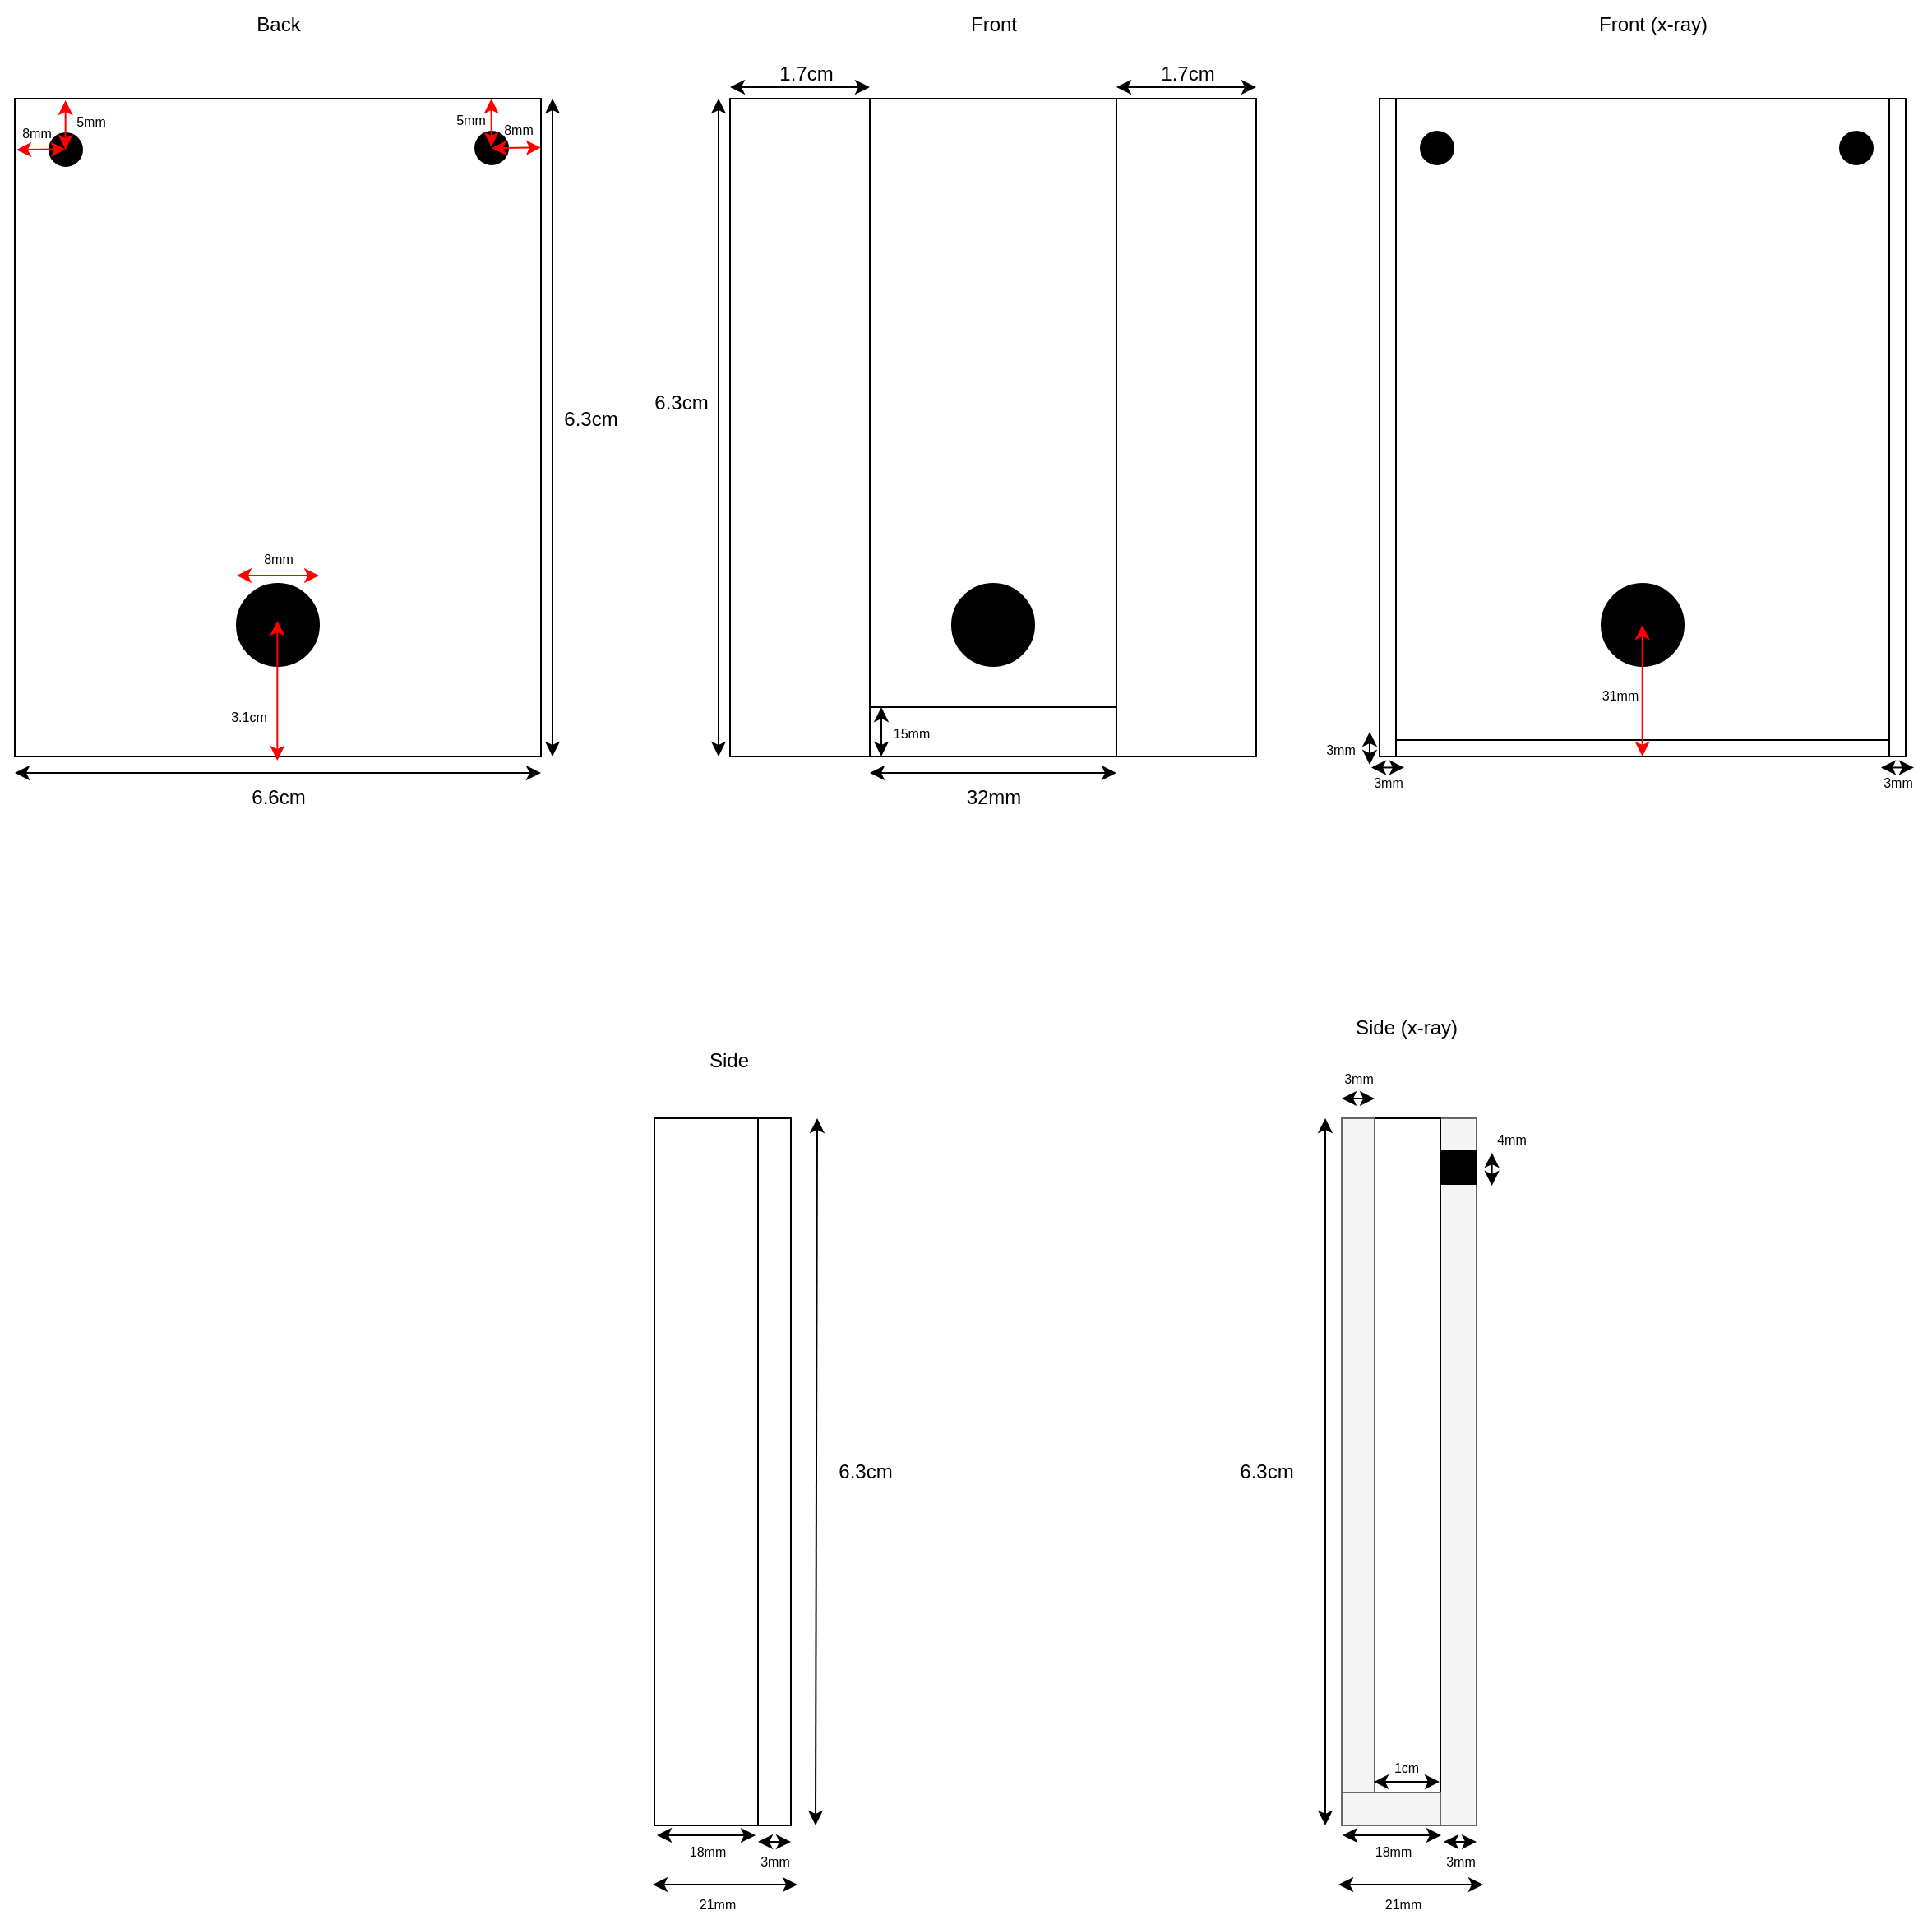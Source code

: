 <mxfile version="21.7.4" type="device">
  <diagram name="Page-1" id="leBDZs9pmWQfGz5eFpR0">
    <mxGraphModel dx="1962" dy="1061" grid="1" gridSize="10" guides="1" tooltips="1" connect="1" arrows="1" fold="1" page="1" pageScale="1" pageWidth="850" pageHeight="1100" math="0" shadow="0">
      <root>
        <mxCell id="0" />
        <mxCell id="1" parent="0" />
        <mxCell id="RfIov9RQJtb7NfQ5m--m-50" value="&lt;font style=&quot;font-size: 8px;&quot;&gt;3mm&lt;/font&gt;" style="text;html=1;align=center;verticalAlign=middle;resizable=0;points=[];autosize=1;strokeColor=none;fillColor=none;" parent="1" vertex="1">
          <mxGeometry x="645" y="1346" width="40" height="30" as="geometry" />
        </mxCell>
        <mxCell id="RfIov9RQJtb7NfQ5m--m-1" value="" style="rounded=0;whiteSpace=wrap;html=1;" parent="1" vertex="1">
          <mxGeometry x="203" y="290" width="320" height="400" as="geometry" />
        </mxCell>
        <mxCell id="RfIov9RQJtb7NfQ5m--m-2" value="Back" style="text;html=1;align=center;verticalAlign=middle;resizable=0;points=[];autosize=1;strokeColor=none;fillColor=none;" parent="1" vertex="1">
          <mxGeometry x="338" y="230" width="50" height="30" as="geometry" />
        </mxCell>
        <mxCell id="RfIov9RQJtb7NfQ5m--m-3" value="Front" style="text;html=1;align=center;verticalAlign=middle;resizable=0;points=[];autosize=1;strokeColor=none;fillColor=none;" parent="1" vertex="1">
          <mxGeometry x="773" y="230" width="50" height="30" as="geometry" />
        </mxCell>
        <mxCell id="RfIov9RQJtb7NfQ5m--m-4" value="Side" style="text;html=1;align=center;verticalAlign=middle;resizable=0;points=[];autosize=1;strokeColor=none;fillColor=none;" parent="1" vertex="1">
          <mxGeometry x="612" y="860" width="50" height="30" as="geometry" />
        </mxCell>
        <mxCell id="RfIov9RQJtb7NfQ5m--m-5" value="Side (x-ray)" style="text;html=1;align=center;verticalAlign=middle;resizable=0;points=[];autosize=1;strokeColor=none;fillColor=none;" parent="1" vertex="1">
          <mxGeometry x="1004" y="840" width="90" height="30" as="geometry" />
        </mxCell>
        <mxCell id="RfIov9RQJtb7NfQ5m--m-6" value="" style="endArrow=classic;startArrow=classic;html=1;rounded=0;" parent="1" edge="1">
          <mxGeometry width="50" height="50" relative="1" as="geometry">
            <mxPoint x="203" y="700" as="sourcePoint" />
            <mxPoint x="523" y="700" as="targetPoint" />
          </mxGeometry>
        </mxCell>
        <mxCell id="RfIov9RQJtb7NfQ5m--m-7" value="6.6cm" style="text;html=1;align=center;verticalAlign=middle;resizable=0;points=[];autosize=1;strokeColor=none;fillColor=none;" parent="1" vertex="1">
          <mxGeometry x="333" y="700" width="60" height="30" as="geometry" />
        </mxCell>
        <mxCell id="RfIov9RQJtb7NfQ5m--m-8" value="" style="ellipse;whiteSpace=wrap;html=1;aspect=fixed;strokeColor=#000000;fillColor=#000000;" parent="1" vertex="1">
          <mxGeometry x="224" y="311" width="20" height="20" as="geometry" />
        </mxCell>
        <mxCell id="RfIov9RQJtb7NfQ5m--m-11" value="" style="endArrow=classic;startArrow=classic;html=1;rounded=0;strokeColor=#FF0000;" parent="1" edge="1">
          <mxGeometry width="50" height="50" relative="1" as="geometry">
            <mxPoint x="234" y="320.71" as="sourcePoint" />
            <mxPoint x="204" y="321.14" as="targetPoint" />
          </mxGeometry>
        </mxCell>
        <mxCell id="RfIov9RQJtb7NfQ5m--m-13" value="" style="ellipse;whiteSpace=wrap;html=1;aspect=fixed;strokeColor=#000000;fillColor=#000000;" parent="1" vertex="1">
          <mxGeometry x="483" y="310" width="20" height="20" as="geometry" />
        </mxCell>
        <mxCell id="RfIov9RQJtb7NfQ5m--m-14" value="" style="endArrow=classic;startArrow=classic;html=1;rounded=0;strokeColor=#FF0000;" parent="1" edge="1">
          <mxGeometry width="50" height="50" relative="1" as="geometry">
            <mxPoint x="523" y="319.71" as="sourcePoint" />
            <mxPoint x="493" y="320.14" as="targetPoint" />
          </mxGeometry>
        </mxCell>
        <mxCell id="RfIov9RQJtb7NfQ5m--m-20" value="8mm" style="text;html=1;align=center;verticalAlign=middle;resizable=0;points=[];autosize=1;strokeColor=none;fillColor=none;fontSize=8;" parent="1" vertex="1">
          <mxGeometry x="489" y="299" width="40" height="20" as="geometry" />
        </mxCell>
        <mxCell id="RfIov9RQJtb7NfQ5m--m-21" value="8mm" style="text;html=1;align=center;verticalAlign=middle;resizable=0;points=[];autosize=1;strokeColor=none;fillColor=none;fontSize=8;" parent="1" vertex="1">
          <mxGeometry x="196" y="301" width="40" height="20" as="geometry" />
        </mxCell>
        <mxCell id="RfIov9RQJtb7NfQ5m--m-22" value="" style="rounded=0;whiteSpace=wrap;html=1;" parent="1" vertex="1">
          <mxGeometry x="638" y="290" width="320" height="400" as="geometry" />
        </mxCell>
        <mxCell id="-TCQpDja9yla5WcH1eOq-5" value="" style="rounded=0;whiteSpace=wrap;html=1;" parent="1" vertex="1">
          <mxGeometry x="638" y="290" width="10" height="400" as="geometry" />
        </mxCell>
        <mxCell id="-TCQpDja9yla5WcH1eOq-6" value="" style="rounded=0;whiteSpace=wrap;html=1;" parent="1" vertex="1">
          <mxGeometry x="948" y="290" width="10" height="400" as="geometry" />
        </mxCell>
        <mxCell id="RfIov9RQJtb7NfQ5m--m-23" value="" style="rounded=0;whiteSpace=wrap;html=1;" parent="1" vertex="1">
          <mxGeometry x="638" y="290" width="85" height="400" as="geometry" />
        </mxCell>
        <mxCell id="RfIov9RQJtb7NfQ5m--m-25" value="" style="rounded=0;whiteSpace=wrap;html=1;" parent="1" vertex="1">
          <mxGeometry x="873" y="290" width="85" height="400" as="geometry" />
        </mxCell>
        <mxCell id="RfIov9RQJtb7NfQ5m--m-26" value="" style="endArrow=classic;startArrow=classic;html=1;rounded=0;" parent="1" edge="1">
          <mxGeometry width="50" height="50" relative="1" as="geometry">
            <mxPoint x="723" y="700" as="sourcePoint" />
            <mxPoint x="873" y="700" as="targetPoint" />
          </mxGeometry>
        </mxCell>
        <mxCell id="RfIov9RQJtb7NfQ5m--m-27" value="32mm" style="text;html=1;align=center;verticalAlign=middle;resizable=0;points=[];autosize=1;strokeColor=none;fillColor=none;" parent="1" vertex="1">
          <mxGeometry x="768" y="700" width="60" height="30" as="geometry" />
        </mxCell>
        <mxCell id="RfIov9RQJtb7NfQ5m--m-28" value="" style="rounded=0;whiteSpace=wrap;html=1;" parent="1" vertex="1">
          <mxGeometry x="723" y="660" width="150" height="30" as="geometry" />
        </mxCell>
        <mxCell id="RfIov9RQJtb7NfQ5m--m-29" value="" style="ellipse;whiteSpace=wrap;html=1;aspect=fixed;fillColor=#000000;" parent="1" vertex="1">
          <mxGeometry x="338" y="585" width="50" height="50" as="geometry" />
        </mxCell>
        <mxCell id="RfIov9RQJtb7NfQ5m--m-30" value="" style="endArrow=classic;startArrow=classic;html=1;rounded=0;strokeColor=#FF0000;" parent="1" edge="1">
          <mxGeometry width="50" height="50" relative="1" as="geometry">
            <mxPoint x="362.66" y="692.5" as="sourcePoint" />
            <mxPoint x="362.66" y="607.5" as="targetPoint" />
          </mxGeometry>
        </mxCell>
        <mxCell id="RfIov9RQJtb7NfQ5m--m-31" value="&lt;font style=&quot;font-size: 8px;&quot;&gt;3.1cm&lt;/font&gt;" style="text;html=1;align=center;verticalAlign=middle;resizable=0;points=[];autosize=1;strokeColor=none;fillColor=none;" parent="1" vertex="1">
          <mxGeometry x="320" y="650" width="50" height="30" as="geometry" />
        </mxCell>
        <mxCell id="RfIov9RQJtb7NfQ5m--m-32" value="" style="endArrow=classic;startArrow=classic;html=1;rounded=0;strokeColor=#FF0000;" parent="1" edge="1">
          <mxGeometry width="50" height="50" relative="1" as="geometry">
            <mxPoint x="388" y="580" as="sourcePoint" />
            <mxPoint x="338" y="580" as="targetPoint" />
          </mxGeometry>
        </mxCell>
        <mxCell id="RfIov9RQJtb7NfQ5m--m-33" value="&lt;font style=&quot;font-size: 8px;&quot;&gt;8mm&lt;/font&gt;" style="text;html=1;align=center;verticalAlign=middle;resizable=0;points=[];autosize=1;strokeColor=none;fillColor=none;" parent="1" vertex="1">
          <mxGeometry x="343" y="554" width="40" height="30" as="geometry" />
        </mxCell>
        <mxCell id="RfIov9RQJtb7NfQ5m--m-34" value="" style="ellipse;whiteSpace=wrap;html=1;aspect=fixed;fillColor=#000000;" parent="1" vertex="1">
          <mxGeometry x="773" y="585" width="50" height="50" as="geometry" />
        </mxCell>
        <mxCell id="RfIov9RQJtb7NfQ5m--m-35" value="" style="endArrow=classic;startArrow=classic;html=1;rounded=0;" parent="1" edge="1">
          <mxGeometry width="50" height="50" relative="1" as="geometry">
            <mxPoint x="730" y="660" as="sourcePoint" />
            <mxPoint x="730" y="690" as="targetPoint" />
          </mxGeometry>
        </mxCell>
        <mxCell id="RfIov9RQJtb7NfQ5m--m-36" value="&lt;font style=&quot;font-size: 8px;&quot;&gt;15mm&lt;/font&gt;" style="text;html=1;align=center;verticalAlign=middle;resizable=0;points=[];autosize=1;strokeColor=none;fillColor=none;" parent="1" vertex="1">
          <mxGeometry x="723" y="660" width="50" height="30" as="geometry" />
        </mxCell>
        <mxCell id="RfIov9RQJtb7NfQ5m--m-43" value="" style="endArrow=classic;startArrow=classic;html=1;rounded=0;" parent="1" edge="1">
          <mxGeometry width="50" height="50" relative="1" as="geometry">
            <mxPoint x="638" y="283" as="sourcePoint" />
            <mxPoint x="723" y="283" as="targetPoint" />
          </mxGeometry>
        </mxCell>
        <mxCell id="RfIov9RQJtb7NfQ5m--m-44" value="1.7cm" style="text;html=1;align=center;verticalAlign=middle;resizable=0;points=[];autosize=1;strokeColor=none;fillColor=none;" parent="1" vertex="1">
          <mxGeometry x="654" y="260" width="60" height="30" as="geometry" />
        </mxCell>
        <mxCell id="RfIov9RQJtb7NfQ5m--m-45" value="" style="endArrow=classic;startArrow=classic;html=1;rounded=0;" parent="1" edge="1">
          <mxGeometry width="50" height="50" relative="1" as="geometry">
            <mxPoint x="873" y="283" as="sourcePoint" />
            <mxPoint x="958" y="283" as="targetPoint" />
          </mxGeometry>
        </mxCell>
        <mxCell id="RfIov9RQJtb7NfQ5m--m-46" value="1.7cm" style="text;html=1;align=center;verticalAlign=middle;resizable=0;points=[];autosize=1;strokeColor=none;fillColor=none;" parent="1" vertex="1">
          <mxGeometry x="885.5" y="260" width="60" height="30" as="geometry" />
        </mxCell>
        <mxCell id="RfIov9RQJtb7NfQ5m--m-47" value="" style="rounded=0;whiteSpace=wrap;html=1;" parent="1" vertex="1">
          <mxGeometry x="655" y="910" width="20" height="430" as="geometry" />
        </mxCell>
        <mxCell id="RfIov9RQJtb7NfQ5m--m-48" value="" style="rounded=0;whiteSpace=wrap;html=1;" parent="1" vertex="1">
          <mxGeometry x="592" y="910" width="63" height="430" as="geometry" />
        </mxCell>
        <mxCell id="RfIov9RQJtb7NfQ5m--m-49" value="" style="endArrow=classic;startArrow=classic;html=1;rounded=0;" parent="1" edge="1">
          <mxGeometry width="50" height="50" relative="1" as="geometry">
            <mxPoint x="655" y="1350" as="sourcePoint" />
            <mxPoint x="675" y="1350" as="targetPoint" />
          </mxGeometry>
        </mxCell>
        <mxCell id="RfIov9RQJtb7NfQ5m--m-51" value="" style="endArrow=classic;startArrow=classic;html=1;rounded=0;" parent="1" edge="1">
          <mxGeometry width="50" height="50" relative="1" as="geometry">
            <mxPoint x="591" y="1376" as="sourcePoint" />
            <mxPoint x="679" y="1376" as="targetPoint" />
          </mxGeometry>
        </mxCell>
        <mxCell id="RfIov9RQJtb7NfQ5m--m-52" value="&lt;font style=&quot;font-size: 8px;&quot;&gt;21mm&lt;/font&gt;" style="text;html=1;align=center;verticalAlign=middle;resizable=0;points=[];autosize=1;strokeColor=none;fillColor=none;" parent="1" vertex="1">
          <mxGeometry x="605" y="1372" width="50" height="30" as="geometry" />
        </mxCell>
        <mxCell id="RfIov9RQJtb7NfQ5m--m-53" value="" style="endArrow=classic;startArrow=classic;html=1;rounded=0;" parent="1" edge="1">
          <mxGeometry width="50" height="50" relative="1" as="geometry">
            <mxPoint x="691" y="910" as="sourcePoint" />
            <mxPoint x="690" y="1340" as="targetPoint" />
          </mxGeometry>
        </mxCell>
        <mxCell id="RfIov9RQJtb7NfQ5m--m-56" value="" style="endArrow=classic;startArrow=classic;html=1;rounded=0;" parent="1" edge="1">
          <mxGeometry width="50" height="50" relative="1" as="geometry">
            <mxPoint x="593.5" y="1346" as="sourcePoint" />
            <mxPoint x="653.5" y="1346" as="targetPoint" />
          </mxGeometry>
        </mxCell>
        <mxCell id="RfIov9RQJtb7NfQ5m--m-57" value="&lt;font style=&quot;font-size: 8px;&quot;&gt;18mm&lt;/font&gt;" style="text;html=1;align=center;verticalAlign=middle;resizable=0;points=[];autosize=1;strokeColor=none;fillColor=none;" parent="1" vertex="1">
          <mxGeometry x="598.5" y="1340" width="50" height="30" as="geometry" />
        </mxCell>
        <mxCell id="RfIov9RQJtb7NfQ5m--m-58" value="&lt;font style=&quot;font-size: 8px;&quot;&gt;3mm&lt;/font&gt;" style="text;html=1;align=center;verticalAlign=middle;resizable=0;points=[];autosize=1;strokeColor=none;fillColor=none;" parent="1" vertex="1">
          <mxGeometry x="1062" y="1346" width="40" height="30" as="geometry" />
        </mxCell>
        <mxCell id="RfIov9RQJtb7NfQ5m--m-59" value="" style="rounded=0;whiteSpace=wrap;html=1;fillColor=#f5f5f5;fontColor=#333333;strokeColor=#666666;" parent="1" vertex="1">
          <mxGeometry x="1070" y="910" width="22" height="430" as="geometry" />
        </mxCell>
        <mxCell id="RfIov9RQJtb7NfQ5m--m-60" value="" style="rounded=0;whiteSpace=wrap;html=1;" parent="1" vertex="1">
          <mxGeometry x="1010" y="910" width="60" height="430" as="geometry" />
        </mxCell>
        <mxCell id="RfIov9RQJtb7NfQ5m--m-61" value="" style="endArrow=classic;startArrow=classic;html=1;rounded=0;" parent="1" edge="1">
          <mxGeometry width="50" height="50" relative="1" as="geometry">
            <mxPoint x="1072" y="1350" as="sourcePoint" />
            <mxPoint x="1092" y="1350" as="targetPoint" />
          </mxGeometry>
        </mxCell>
        <mxCell id="RfIov9RQJtb7NfQ5m--m-62" value="" style="endArrow=classic;startArrow=classic;html=1;rounded=0;" parent="1" edge="1">
          <mxGeometry width="50" height="50" relative="1" as="geometry">
            <mxPoint x="1008" y="1376" as="sourcePoint" />
            <mxPoint x="1096" y="1376" as="targetPoint" />
          </mxGeometry>
        </mxCell>
        <mxCell id="RfIov9RQJtb7NfQ5m--m-63" value="&lt;font style=&quot;font-size: 8px;&quot;&gt;21mm&lt;/font&gt;" style="text;html=1;align=center;verticalAlign=middle;resizable=0;points=[];autosize=1;strokeColor=none;fillColor=none;" parent="1" vertex="1">
          <mxGeometry x="1022" y="1372" width="50" height="30" as="geometry" />
        </mxCell>
        <mxCell id="RfIov9RQJtb7NfQ5m--m-66" value="" style="endArrow=classic;startArrow=classic;html=1;rounded=0;" parent="1" edge="1">
          <mxGeometry width="50" height="50" relative="1" as="geometry">
            <mxPoint x="1010.5" y="1346" as="sourcePoint" />
            <mxPoint x="1070.5" y="1346" as="targetPoint" />
          </mxGeometry>
        </mxCell>
        <mxCell id="RfIov9RQJtb7NfQ5m--m-67" value="&lt;font style=&quot;font-size: 8px;&quot;&gt;18mm&lt;/font&gt;" style="text;html=1;align=center;verticalAlign=middle;resizable=0;points=[];autosize=1;strokeColor=none;fillColor=none;" parent="1" vertex="1">
          <mxGeometry x="1015.5" y="1340" width="50" height="30" as="geometry" />
        </mxCell>
        <mxCell id="RfIov9RQJtb7NfQ5m--m-68" value="" style="rounded=0;whiteSpace=wrap;html=1;fillColor=#f5f5f5;fontColor=#333333;strokeColor=#666666;" parent="1" vertex="1">
          <mxGeometry x="1010" y="1320" width="60" height="20" as="geometry" />
        </mxCell>
        <mxCell id="RfIov9RQJtb7NfQ5m--m-69" value="" style="rounded=0;whiteSpace=wrap;html=1;fillColor=#f5f5f5;fontColor=#333333;strokeColor=#666666;" parent="1" vertex="1">
          <mxGeometry x="1010" y="910" width="20" height="410" as="geometry" />
        </mxCell>
        <mxCell id="RfIov9RQJtb7NfQ5m--m-71" value="Front (x-ray)" style="text;html=1;align=center;verticalAlign=middle;resizable=0;points=[];autosize=1;strokeColor=none;fillColor=none;" parent="1" vertex="1">
          <mxGeometry x="1154" y="230" width="90" height="30" as="geometry" />
        </mxCell>
        <mxCell id="RfIov9RQJtb7NfQ5m--m-72" value="" style="rounded=0;whiteSpace=wrap;html=1;" parent="1" vertex="1">
          <mxGeometry x="1033" y="290" width="320" height="400" as="geometry" />
        </mxCell>
        <mxCell id="RfIov9RQJtb7NfQ5m--m-77" value="" style="rounded=0;whiteSpace=wrap;html=1;" parent="1" vertex="1">
          <mxGeometry x="1043" y="680" width="300" height="10" as="geometry" />
        </mxCell>
        <mxCell id="RfIov9RQJtb7NfQ5m--m-78" value="" style="ellipse;whiteSpace=wrap;html=1;aspect=fixed;fillColor=#000000;" parent="1" vertex="1">
          <mxGeometry x="1168" y="585" width="50" height="50" as="geometry" />
        </mxCell>
        <mxCell id="RfIov9RQJtb7NfQ5m--m-79" value="" style="endArrow=classic;startArrow=classic;html=1;rounded=0;" parent="1" edge="1">
          <mxGeometry width="50" height="50" relative="1" as="geometry">
            <mxPoint x="1027" y="675" as="sourcePoint" />
            <mxPoint x="1027" y="695" as="targetPoint" />
          </mxGeometry>
        </mxCell>
        <mxCell id="RfIov9RQJtb7NfQ5m--m-80" value="&lt;font style=&quot;font-size: 8px;&quot;&gt;3mm&lt;/font&gt;" style="text;html=1;align=center;verticalAlign=middle;resizable=0;points=[];autosize=1;strokeColor=none;fillColor=none;" parent="1" vertex="1">
          <mxGeometry x="989" y="670" width="40" height="30" as="geometry" />
        </mxCell>
        <mxCell id="RfIov9RQJtb7NfQ5m--m-90" value="" style="rounded=0;whiteSpace=wrap;html=1;" parent="1" vertex="1">
          <mxGeometry x="1343" y="290" width="10" height="400" as="geometry" />
        </mxCell>
        <mxCell id="RfIov9RQJtb7NfQ5m--m-91" value="" style="rounded=0;whiteSpace=wrap;html=1;" parent="1" vertex="1">
          <mxGeometry x="1033" y="290" width="10" height="400" as="geometry" />
        </mxCell>
        <mxCell id="RfIov9RQJtb7NfQ5m--m-92" value="" style="endArrow=classic;startArrow=classic;html=1;rounded=0;" parent="1" edge="1">
          <mxGeometry width="50" height="50" relative="1" as="geometry">
            <mxPoint x="1028" y="696.72" as="sourcePoint" />
            <mxPoint x="1048" y="696.72" as="targetPoint" />
          </mxGeometry>
        </mxCell>
        <mxCell id="RfIov9RQJtb7NfQ5m--m-93" value="&lt;font style=&quot;font-size: 8px;&quot;&gt;3mm&lt;/font&gt;" style="text;html=1;align=center;verticalAlign=middle;resizable=0;points=[];autosize=1;strokeColor=none;fillColor=none;" parent="1" vertex="1">
          <mxGeometry x="1018" y="690" width="40" height="30" as="geometry" />
        </mxCell>
        <mxCell id="RfIov9RQJtb7NfQ5m--m-94" value="" style="endArrow=classic;startArrow=classic;html=1;rounded=0;" parent="1" edge="1">
          <mxGeometry width="50" height="50" relative="1" as="geometry">
            <mxPoint x="1338" y="696.72" as="sourcePoint" />
            <mxPoint x="1358" y="696.72" as="targetPoint" />
          </mxGeometry>
        </mxCell>
        <mxCell id="RfIov9RQJtb7NfQ5m--m-95" value="&lt;font style=&quot;font-size: 8px;&quot;&gt;3mm&lt;/font&gt;" style="text;html=1;align=center;verticalAlign=middle;resizable=0;points=[];autosize=1;strokeColor=none;fillColor=none;" parent="1" vertex="1">
          <mxGeometry x="1328" y="690" width="40" height="30" as="geometry" />
        </mxCell>
        <mxCell id="RfIov9RQJtb7NfQ5m--m-96" value="" style="endArrow=classic;startArrow=classic;html=1;rounded=0;" parent="1" edge="1">
          <mxGeometry width="50" height="50" relative="1" as="geometry">
            <mxPoint x="1010" y="898" as="sourcePoint" />
            <mxPoint x="1030" y="898" as="targetPoint" />
          </mxGeometry>
        </mxCell>
        <mxCell id="RfIov9RQJtb7NfQ5m--m-97" value="&lt;font style=&quot;font-size: 8px;&quot;&gt;3mm&lt;/font&gt;" style="text;html=1;align=center;verticalAlign=middle;resizable=0;points=[];autosize=1;strokeColor=none;fillColor=none;" parent="1" vertex="1">
          <mxGeometry x="1000" y="870" width="40" height="30" as="geometry" />
        </mxCell>
        <mxCell id="-TCQpDja9yla5WcH1eOq-1" value="" style="endArrow=classic;startArrow=classic;html=1;rounded=0;" parent="1" edge="1">
          <mxGeometry width="50" height="50" relative="1" as="geometry">
            <mxPoint x="530" y="690" as="sourcePoint" />
            <mxPoint x="530" y="290" as="targetPoint" />
          </mxGeometry>
        </mxCell>
        <mxCell id="-TCQpDja9yla5WcH1eOq-2" value="6.3cm" style="text;html=1;align=center;verticalAlign=middle;resizable=0;points=[];autosize=1;strokeColor=none;fillColor=none;" parent="1" vertex="1">
          <mxGeometry x="523" y="470" width="60" height="30" as="geometry" />
        </mxCell>
        <mxCell id="-TCQpDja9yla5WcH1eOq-3" value="" style="endArrow=classic;startArrow=classic;html=1;rounded=0;strokeColor=#FF0000;" parent="1" edge="1">
          <mxGeometry width="50" height="50" relative="1" as="geometry">
            <mxPoint x="233.83" y="321.0" as="sourcePoint" />
            <mxPoint x="233.83" y="291" as="targetPoint" />
          </mxGeometry>
        </mxCell>
        <mxCell id="-TCQpDja9yla5WcH1eOq-4" value="" style="endArrow=classic;startArrow=classic;html=1;rounded=0;strokeColor=#FF0000;" parent="1" edge="1">
          <mxGeometry width="50" height="50" relative="1" as="geometry">
            <mxPoint x="492.83" y="290" as="sourcePoint" />
            <mxPoint x="492.83" y="319.43" as="targetPoint" />
          </mxGeometry>
        </mxCell>
        <mxCell id="-TCQpDja9yla5WcH1eOq-18" value="" style="ellipse;whiteSpace=wrap;html=1;aspect=fixed;strokeColor=#000000;fillColor=#000000;" parent="1" vertex="1">
          <mxGeometry x="1058" y="310" width="20" height="20" as="geometry" />
        </mxCell>
        <mxCell id="-TCQpDja9yla5WcH1eOq-19" value="" style="ellipse;whiteSpace=wrap;html=1;aspect=fixed;strokeColor=#000000;fillColor=#000000;" parent="1" vertex="1">
          <mxGeometry x="1313" y="310" width="20" height="20" as="geometry" />
        </mxCell>
        <mxCell id="-TCQpDja9yla5WcH1eOq-24" value="6.3cm" style="text;html=1;align=center;verticalAlign=middle;resizable=0;points=[];autosize=1;strokeColor=none;fillColor=none;" parent="1" vertex="1">
          <mxGeometry x="690" y="1110" width="60" height="30" as="geometry" />
        </mxCell>
        <mxCell id="-TCQpDja9yla5WcH1eOq-25" value="" style="endArrow=classic;startArrow=classic;html=1;rounded=0;" parent="1" edge="1">
          <mxGeometry width="50" height="50" relative="1" as="geometry">
            <mxPoint x="1000" y="910" as="sourcePoint" />
            <mxPoint x="1000" y="1340" as="targetPoint" />
          </mxGeometry>
        </mxCell>
        <mxCell id="-TCQpDja9yla5WcH1eOq-29" value="" style="rounded=0;whiteSpace=wrap;html=1;fillColor=#000000;" parent="1" vertex="1">
          <mxGeometry x="1071" y="930" width="21" height="20" as="geometry" />
        </mxCell>
        <mxCell id="-TCQpDja9yla5WcH1eOq-35" value="" style="endArrow=classic;startArrow=classic;html=1;rounded=0;" parent="1" edge="1">
          <mxGeometry width="50" height="50" relative="1" as="geometry">
            <mxPoint x="1101.33" y="931" as="sourcePoint" />
            <mxPoint x="1101.33" y="951" as="targetPoint" />
          </mxGeometry>
        </mxCell>
        <mxCell id="-TCQpDja9yla5WcH1eOq-36" value="&lt;font style=&quot;font-size: 8px;&quot;&gt;4mm&lt;/font&gt;" style="text;html=1;align=center;verticalAlign=middle;resizable=0;points=[];autosize=1;strokeColor=none;fillColor=none;" parent="1" vertex="1">
          <mxGeometry x="1093" y="907" width="40" height="30" as="geometry" />
        </mxCell>
        <mxCell id="-TCQpDja9yla5WcH1eOq-45" value="" style="endArrow=classic;startArrow=classic;html=1;rounded=0;strokeColor=#FF0000;" parent="1" edge="1">
          <mxGeometry width="50" height="50" relative="1" as="geometry">
            <mxPoint x="1192.83" y="610" as="sourcePoint" />
            <mxPoint x="1192.83" y="690" as="targetPoint" />
          </mxGeometry>
        </mxCell>
        <mxCell id="-TCQpDja9yla5WcH1eOq-46" value="&lt;font style=&quot;font-size: 8px;&quot;&gt;31mm&lt;/font&gt;" style="text;html=1;align=center;verticalAlign=middle;resizable=0;points=[];autosize=1;strokeColor=none;fillColor=none;" parent="1" vertex="1">
          <mxGeometry x="1154" y="637" width="50" height="30" as="geometry" />
        </mxCell>
        <mxCell id="3w92pgBdkpCLudvpvPMc-3" value="5mm" style="text;html=1;align=center;verticalAlign=middle;resizable=0;points=[];autosize=1;strokeColor=none;fillColor=none;fontSize=8;" vertex="1" parent="1">
          <mxGeometry x="229" y="294" width="40" height="20" as="geometry" />
        </mxCell>
        <mxCell id="3w92pgBdkpCLudvpvPMc-4" value="5mm" style="text;html=1;align=center;verticalAlign=middle;resizable=0;points=[];autosize=1;strokeColor=none;fillColor=none;fontSize=8;" vertex="1" parent="1">
          <mxGeometry x="460" y="293" width="40" height="20" as="geometry" />
        </mxCell>
        <mxCell id="3w92pgBdkpCLudvpvPMc-5" value="" style="endArrow=classic;startArrow=classic;html=1;rounded=0;" edge="1" parent="1">
          <mxGeometry width="50" height="50" relative="1" as="geometry">
            <mxPoint x="631" y="690" as="sourcePoint" />
            <mxPoint x="631" y="290" as="targetPoint" />
          </mxGeometry>
        </mxCell>
        <mxCell id="3w92pgBdkpCLudvpvPMc-6" value="6.3cm" style="text;html=1;align=center;verticalAlign=middle;resizable=0;points=[];autosize=1;strokeColor=none;fillColor=none;" vertex="1" parent="1">
          <mxGeometry x="578" y="460" width="60" height="30" as="geometry" />
        </mxCell>
        <mxCell id="3w92pgBdkpCLudvpvPMc-10" value="6.3cm" style="text;html=1;align=center;verticalAlign=middle;resizable=0;points=[];autosize=1;strokeColor=none;fillColor=none;" vertex="1" parent="1">
          <mxGeometry x="934" y="1110" width="60" height="30" as="geometry" />
        </mxCell>
        <mxCell id="3w92pgBdkpCLudvpvPMc-11" value="" style="endArrow=classic;startArrow=classic;html=1;rounded=0;" edge="1" parent="1">
          <mxGeometry width="50" height="50" relative="1" as="geometry">
            <mxPoint x="1029.5" y="1313.52" as="sourcePoint" />
            <mxPoint x="1069.5" y="1313.52" as="targetPoint" />
          </mxGeometry>
        </mxCell>
        <mxCell id="3w92pgBdkpCLudvpvPMc-12" value="1cm" style="text;html=1;align=center;verticalAlign=middle;resizable=0;points=[];autosize=1;strokeColor=none;fillColor=none;fontSize=8;" vertex="1" parent="1">
          <mxGeometry x="1029" y="1295" width="40" height="20" as="geometry" />
        </mxCell>
      </root>
    </mxGraphModel>
  </diagram>
</mxfile>
